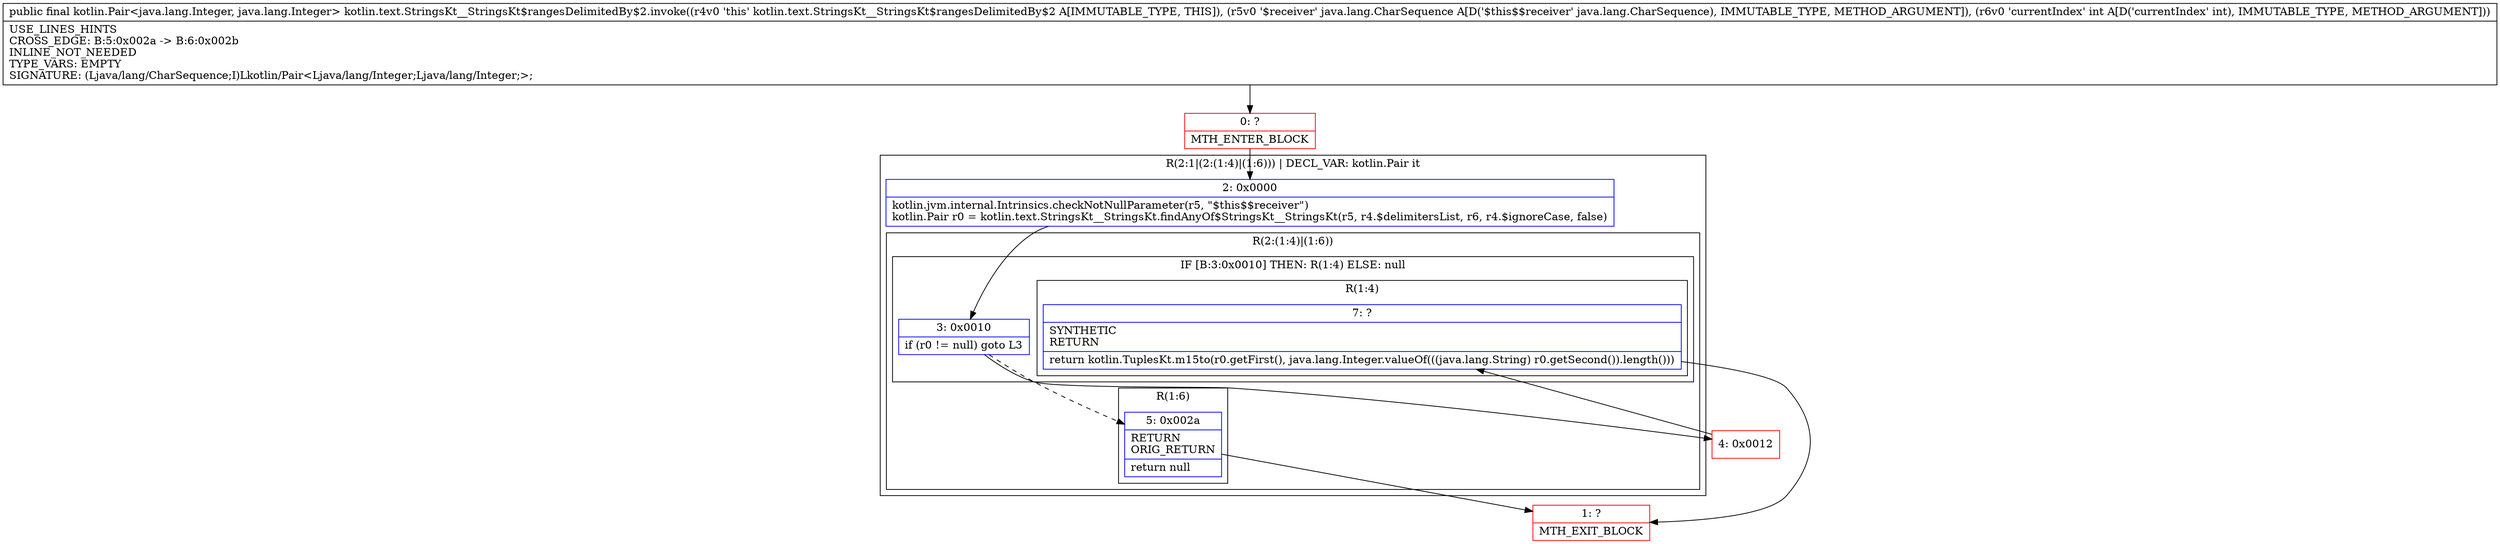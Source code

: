 digraph "CFG forkotlin.text.StringsKt__StringsKt$rangesDelimitedBy$2.invoke(Ljava\/lang\/CharSequence;I)Lkotlin\/Pair;" {
subgraph cluster_Region_1711533782 {
label = "R(2:1|(2:(1:4)|(1:6))) | DECL_VAR: kotlin.Pair it\l";
node [shape=record,color=blue];
Node_2 [shape=record,label="{2\:\ 0x0000|kotlin.jvm.internal.Intrinsics.checkNotNullParameter(r5, \"$this$$receiver\")\lkotlin.Pair r0 = kotlin.text.StringsKt__StringsKt.findAnyOf$StringsKt__StringsKt(r5, r4.$delimitersList, r6, r4.$ignoreCase, false)\l}"];
subgraph cluster_Region_1940072588 {
label = "R(2:(1:4)|(1:6))";
node [shape=record,color=blue];
subgraph cluster_IfRegion_454283502 {
label = "IF [B:3:0x0010] THEN: R(1:4) ELSE: null";
node [shape=record,color=blue];
Node_3 [shape=record,label="{3\:\ 0x0010|if (r0 != null) goto L3\l}"];
subgraph cluster_Region_1128525073 {
label = "R(1:4)";
node [shape=record,color=blue];
Node_7 [shape=record,label="{7\:\ ?|SYNTHETIC\lRETURN\l|return kotlin.TuplesKt.m15to(r0.getFirst(), java.lang.Integer.valueOf(((java.lang.String) r0.getSecond()).length()))\l}"];
}
}
subgraph cluster_Region_1840062108 {
label = "R(1:6)";
node [shape=record,color=blue];
Node_5 [shape=record,label="{5\:\ 0x002a|RETURN\lORIG_RETURN\l|return null\l}"];
}
}
}
Node_0 [shape=record,color=red,label="{0\:\ ?|MTH_ENTER_BLOCK\l}"];
Node_4 [shape=record,color=red,label="{4\:\ 0x0012}"];
Node_1 [shape=record,color=red,label="{1\:\ ?|MTH_EXIT_BLOCK\l}"];
MethodNode[shape=record,label="{public final kotlin.Pair\<java.lang.Integer, java.lang.Integer\> kotlin.text.StringsKt__StringsKt$rangesDelimitedBy$2.invoke((r4v0 'this' kotlin.text.StringsKt__StringsKt$rangesDelimitedBy$2 A[IMMUTABLE_TYPE, THIS]), (r5v0 '$receiver' java.lang.CharSequence A[D('$this$$receiver' java.lang.CharSequence), IMMUTABLE_TYPE, METHOD_ARGUMENT]), (r6v0 'currentIndex' int A[D('currentIndex' int), IMMUTABLE_TYPE, METHOD_ARGUMENT]))  | USE_LINES_HINTS\lCROSS_EDGE: B:5:0x002a \-\> B:6:0x002b\lINLINE_NOT_NEEDED\lTYPE_VARS: EMPTY\lSIGNATURE: (Ljava\/lang\/CharSequence;I)Lkotlin\/Pair\<Ljava\/lang\/Integer;Ljava\/lang\/Integer;\>;\l}"];
MethodNode -> Node_0;Node_2 -> Node_3;
Node_3 -> Node_4;
Node_3 -> Node_5[style=dashed];
Node_7 -> Node_1;
Node_5 -> Node_1;
Node_0 -> Node_2;
Node_4 -> Node_7;
}

